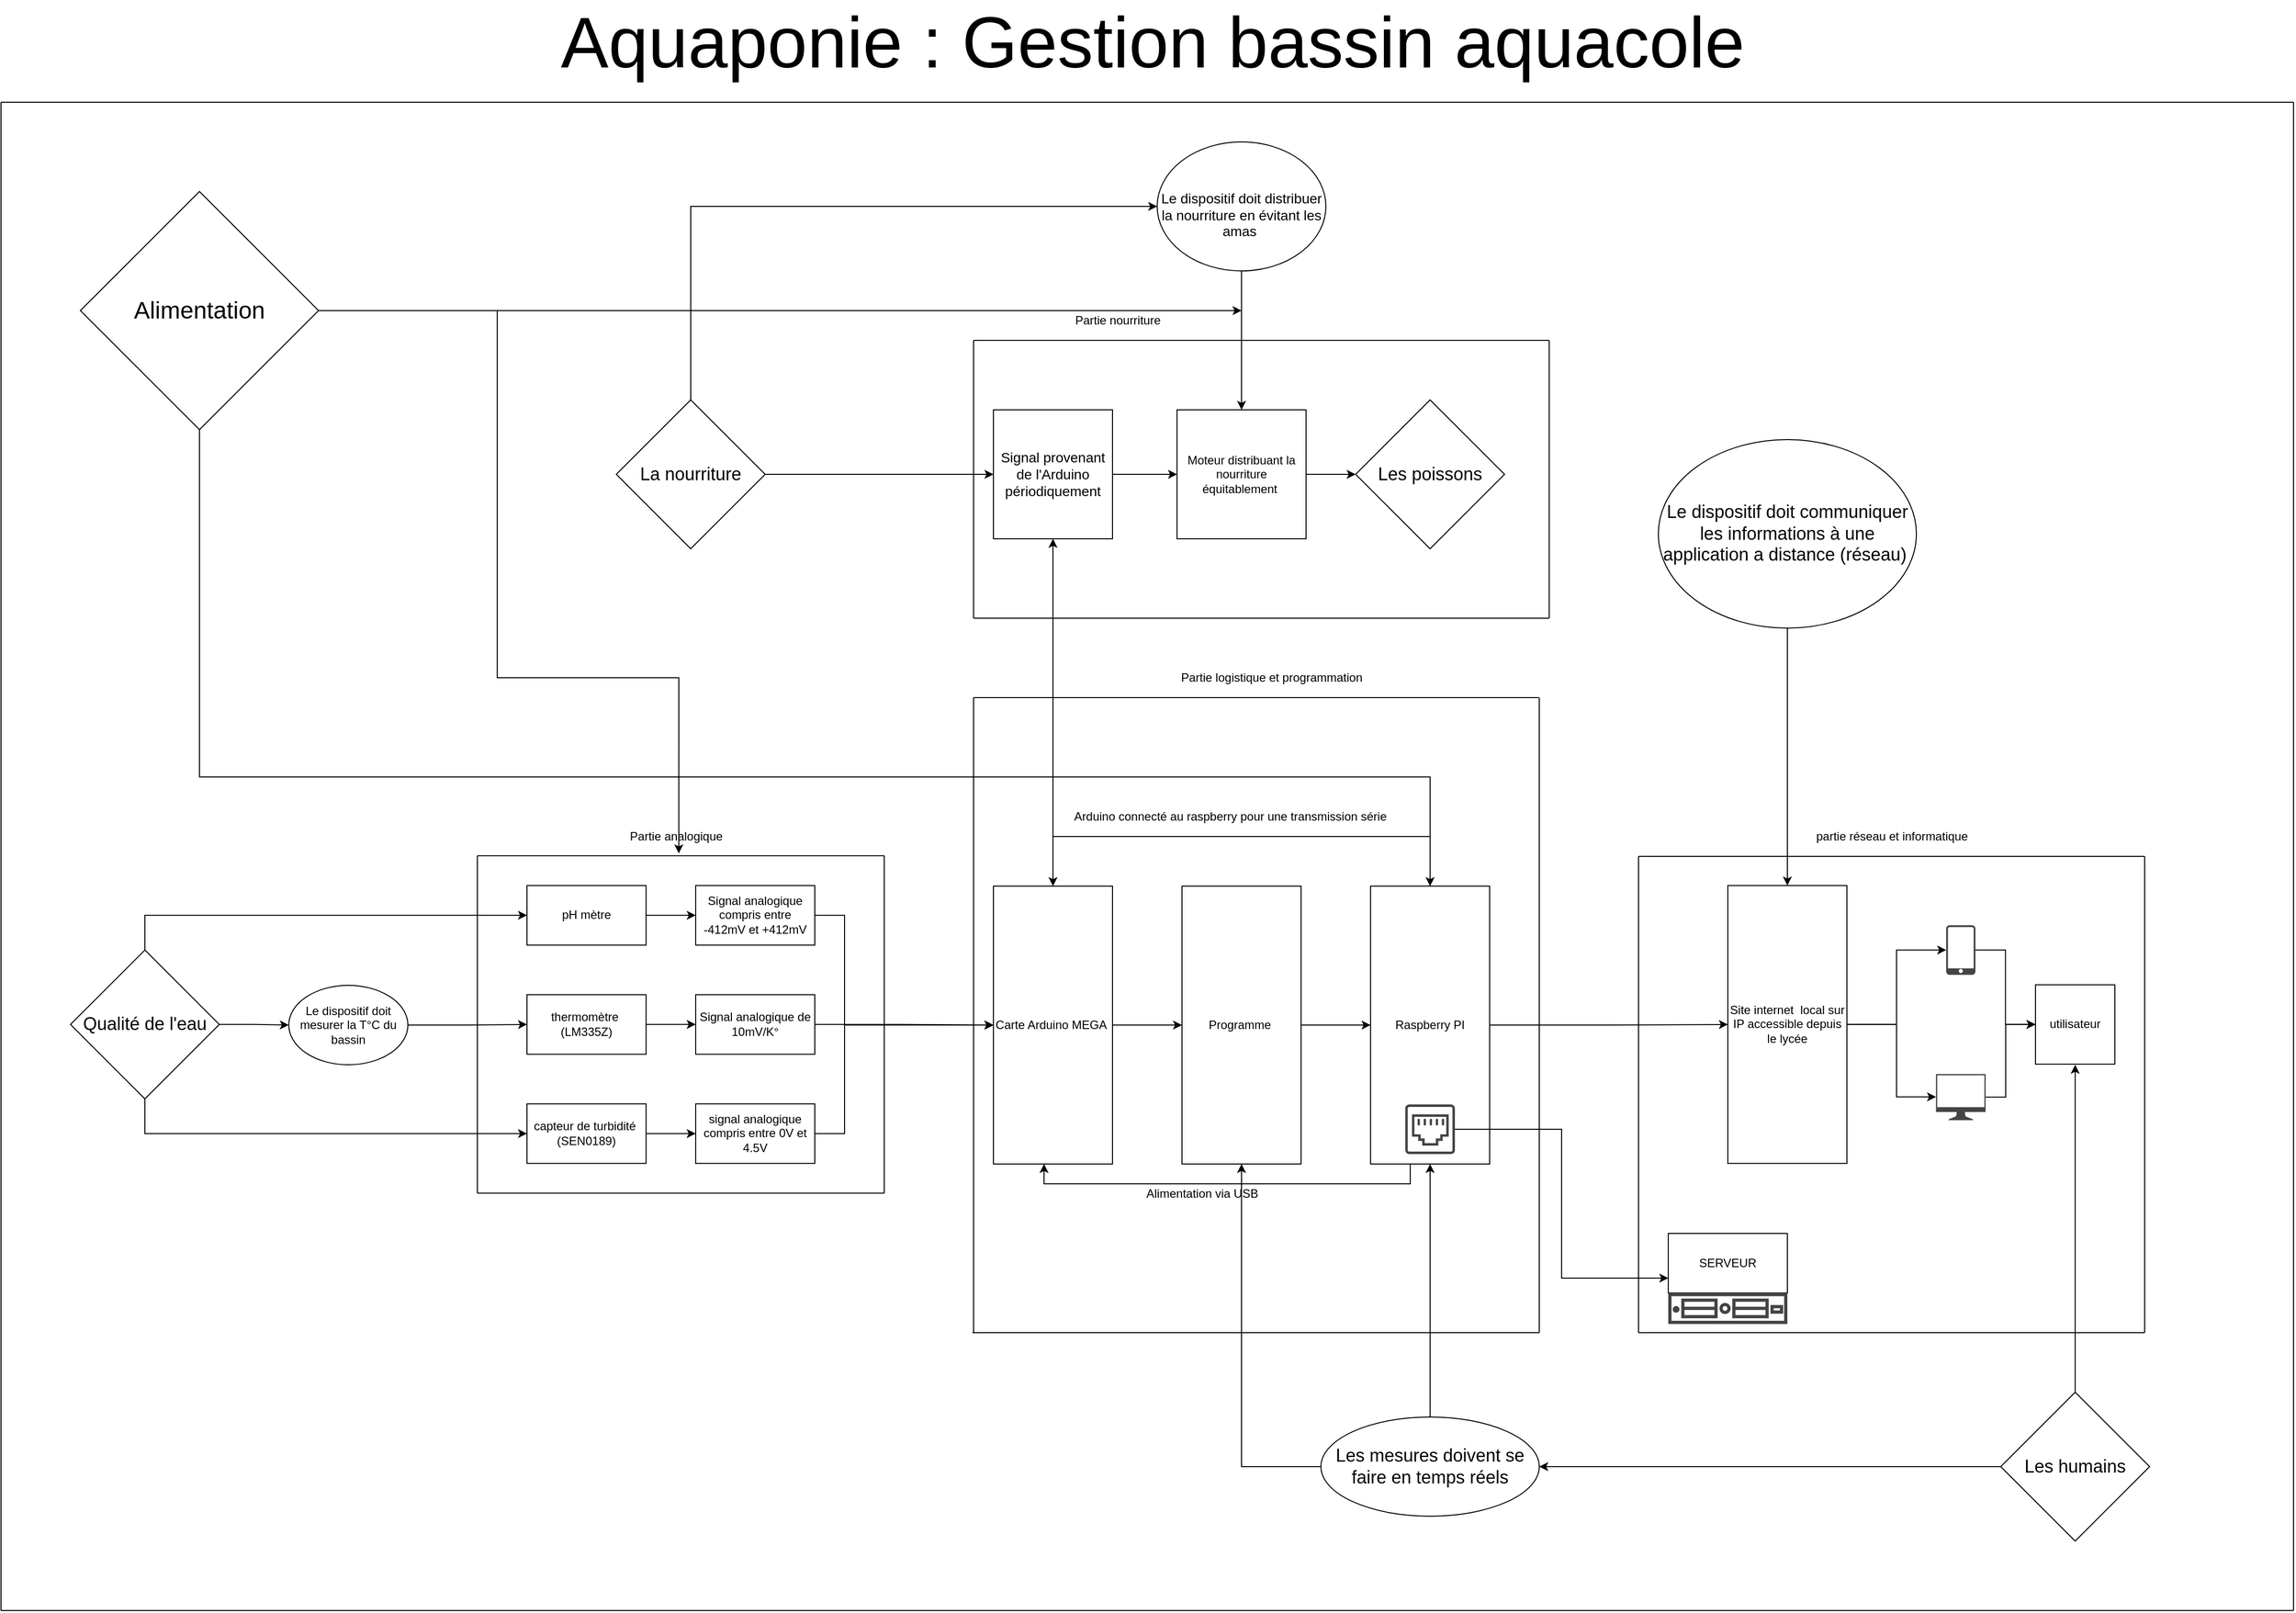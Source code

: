 <mxfile version="14.5.3" type="device"><diagram id="6gU91g-sBsHqZtGSzkuN" name="Page-1"><mxGraphModel dx="4234" dy="3629" grid="1" gridSize="10" guides="1" tooltips="1" connect="1" arrows="1" fold="1" page="1" pageScale="1" pageWidth="827" pageHeight="1169" math="0" shadow="0"><root><mxCell id="0"/><mxCell id="1" parent="0"/><mxCell id="SRXXxrRNTLrtgu_N2vmv-4" style="edgeStyle=orthogonalEdgeStyle;rounded=0;orthogonalLoop=1;jettySize=auto;html=1;exitX=1;exitY=0.5;exitDx=0;exitDy=0;entryX=0;entryY=0.5;entryDx=0;entryDy=0;" parent="1" source="SRXXxrRNTLrtgu_N2vmv-1" target="SRXXxrRNTLrtgu_N2vmv-2" edge="1"><mxGeometry relative="1" as="geometry"/></mxCell><mxCell id="SRXXxrRNTLrtgu_N2vmv-1" value="pH mètre" style="rounded=0;whiteSpace=wrap;html=1;" parent="1" vertex="1"><mxGeometry x="10" y="229.41" width="120" height="60" as="geometry"/></mxCell><mxCell id="h7uD7inbMgzZe_mGjjhp-9" style="edgeStyle=orthogonalEdgeStyle;rounded=0;orthogonalLoop=1;jettySize=auto;html=1;exitX=1;exitY=0.5;exitDx=0;exitDy=0;entryX=0;entryY=0.5;entryDx=0;entryDy=0;" edge="1" parent="1" source="SRXXxrRNTLrtgu_N2vmv-2" target="h7uD7inbMgzZe_mGjjhp-7"><mxGeometry relative="1" as="geometry"><Array as="points"><mxPoint x="330" y="259"/><mxPoint x="330" y="370"/></Array></mxGeometry></mxCell><mxCell id="SRXXxrRNTLrtgu_N2vmv-2" value="Signal analogique compris entre -412mV et +412mV" style="rounded=0;whiteSpace=wrap;html=1;" parent="1" vertex="1"><mxGeometry x="180" y="229.41" width="120" height="60" as="geometry"/></mxCell><mxCell id="h7uD7inbMgzZe_mGjjhp-5" style="edgeStyle=orthogonalEdgeStyle;rounded=0;orthogonalLoop=1;jettySize=auto;html=1;exitX=1;exitY=0.5;exitDx=0;exitDy=0;entryX=0;entryY=0.5;entryDx=0;entryDy=0;" edge="1" parent="1" source="h7uD7inbMgzZe_mGjjhp-1" target="h7uD7inbMgzZe_mGjjhp-2"><mxGeometry relative="1" as="geometry"/></mxCell><mxCell id="h7uD7inbMgzZe_mGjjhp-1" value="thermomètre&amp;nbsp;&lt;br&gt;(LM335Z)" style="rounded=0;whiteSpace=wrap;html=1;" vertex="1" parent="1"><mxGeometry x="10" y="339.41" width="120" height="60" as="geometry"/></mxCell><mxCell id="h7uD7inbMgzZe_mGjjhp-8" style="edgeStyle=orthogonalEdgeStyle;rounded=0;orthogonalLoop=1;jettySize=auto;html=1;exitX=1;exitY=0.5;exitDx=0;exitDy=0;entryX=0;entryY=0.5;entryDx=0;entryDy=0;" edge="1" parent="1" source="h7uD7inbMgzZe_mGjjhp-2" target="h7uD7inbMgzZe_mGjjhp-7"><mxGeometry relative="1" as="geometry"/></mxCell><mxCell id="h7uD7inbMgzZe_mGjjhp-2" value="Signal analogique de 10mV/K°" style="rounded=0;whiteSpace=wrap;html=1;" vertex="1" parent="1"><mxGeometry x="180" y="339.41" width="120" height="60" as="geometry"/></mxCell><mxCell id="h7uD7inbMgzZe_mGjjhp-6" style="edgeStyle=orthogonalEdgeStyle;rounded=0;orthogonalLoop=1;jettySize=auto;html=1;exitX=1;exitY=0.5;exitDx=0;exitDy=0;entryX=0;entryY=0.5;entryDx=0;entryDy=0;" edge="1" parent="1" source="h7uD7inbMgzZe_mGjjhp-3" target="h7uD7inbMgzZe_mGjjhp-4"><mxGeometry relative="1" as="geometry"/></mxCell><mxCell id="h7uD7inbMgzZe_mGjjhp-3" value="capteur de turbidité&amp;nbsp;&lt;br&gt;(SEN0189)" style="rounded=0;whiteSpace=wrap;html=1;" vertex="1" parent="1"><mxGeometry x="10" y="449.41" width="120" height="60" as="geometry"/></mxCell><mxCell id="h7uD7inbMgzZe_mGjjhp-10" style="edgeStyle=orthogonalEdgeStyle;rounded=0;orthogonalLoop=1;jettySize=auto;html=1;exitX=1;exitY=0.5;exitDx=0;exitDy=0;entryX=0;entryY=0.5;entryDx=0;entryDy=0;" edge="1" parent="1" source="h7uD7inbMgzZe_mGjjhp-4" target="h7uD7inbMgzZe_mGjjhp-7"><mxGeometry relative="1" as="geometry"><Array as="points"><mxPoint x="330" y="479"/><mxPoint x="330" y="370"/></Array></mxGeometry></mxCell><mxCell id="h7uD7inbMgzZe_mGjjhp-4" value="signal analogique compris entre 0V et 4.5V" style="rounded=0;whiteSpace=wrap;html=1;" vertex="1" parent="1"><mxGeometry x="180" y="449.41" width="120" height="60" as="geometry"/></mxCell><mxCell id="h7uD7inbMgzZe_mGjjhp-12" style="edgeStyle=orthogonalEdgeStyle;rounded=0;orthogonalLoop=1;jettySize=auto;html=1;exitX=1;exitY=0.5;exitDx=0;exitDy=0;entryX=0;entryY=0.5;entryDx=0;entryDy=0;" edge="1" parent="1" source="h7uD7inbMgzZe_mGjjhp-7" target="h7uD7inbMgzZe_mGjjhp-11"><mxGeometry relative="1" as="geometry"/></mxCell><mxCell id="h7uD7inbMgzZe_mGjjhp-68" style="edgeStyle=orthogonalEdgeStyle;rounded=0;orthogonalLoop=1;jettySize=auto;html=1;exitX=0.5;exitY=0;exitDx=0;exitDy=0;entryX=0.5;entryY=1;entryDx=0;entryDy=0;" edge="1" parent="1" source="h7uD7inbMgzZe_mGjjhp-7" target="h7uD7inbMgzZe_mGjjhp-67"><mxGeometry relative="1" as="geometry"/></mxCell><mxCell id="h7uD7inbMgzZe_mGjjhp-7" value="Carte Arduino MEGA&amp;nbsp;" style="rounded=0;whiteSpace=wrap;html=1;" vertex="1" parent="1"><mxGeometry x="480" y="230" width="120" height="280" as="geometry"/></mxCell><mxCell id="h7uD7inbMgzZe_mGjjhp-14" style="edgeStyle=orthogonalEdgeStyle;rounded=0;orthogonalLoop=1;jettySize=auto;html=1;exitX=1;exitY=0.5;exitDx=0;exitDy=0;entryX=0;entryY=0.5;entryDx=0;entryDy=0;" edge="1" parent="1" source="h7uD7inbMgzZe_mGjjhp-11" target="h7uD7inbMgzZe_mGjjhp-13"><mxGeometry relative="1" as="geometry"/></mxCell><mxCell id="h7uD7inbMgzZe_mGjjhp-11" value="Programme&amp;nbsp;" style="rounded=0;whiteSpace=wrap;html=1;" vertex="1" parent="1"><mxGeometry x="670" y="230" width="120" height="280" as="geometry"/></mxCell><mxCell id="h7uD7inbMgzZe_mGjjhp-15" style="edgeStyle=orthogonalEdgeStyle;rounded=0;orthogonalLoop=1;jettySize=auto;html=1;exitX=0.5;exitY=0;exitDx=0;exitDy=0;entryX=0.5;entryY=0;entryDx=0;entryDy=0;" edge="1" parent="1" source="h7uD7inbMgzZe_mGjjhp-13" target="h7uD7inbMgzZe_mGjjhp-7"><mxGeometry relative="1" as="geometry"><Array as="points"><mxPoint x="920" y="180"/><mxPoint x="540" y="180"/></Array></mxGeometry></mxCell><mxCell id="h7uD7inbMgzZe_mGjjhp-26" style="edgeStyle=orthogonalEdgeStyle;rounded=0;orthogonalLoop=1;jettySize=auto;html=1;exitX=0;exitY=1;exitDx=0;exitDy=0;entryX=0.425;entryY=1;entryDx=0;entryDy=0;entryPerimeter=0;" edge="1" parent="1" source="h7uD7inbMgzZe_mGjjhp-13" target="h7uD7inbMgzZe_mGjjhp-7"><mxGeometry relative="1" as="geometry"><Array as="points"><mxPoint x="900" y="510"/><mxPoint x="900" y="530"/><mxPoint x="531" y="530"/></Array></mxGeometry></mxCell><mxCell id="h7uD7inbMgzZe_mGjjhp-29" style="edgeStyle=orthogonalEdgeStyle;rounded=0;orthogonalLoop=1;jettySize=auto;html=1;exitX=1;exitY=0.5;exitDx=0;exitDy=0;entryX=0;entryY=0.5;entryDx=0;entryDy=0;" edge="1" parent="1" source="h7uD7inbMgzZe_mGjjhp-13" target="h7uD7inbMgzZe_mGjjhp-28"><mxGeometry relative="1" as="geometry"/></mxCell><mxCell id="h7uD7inbMgzZe_mGjjhp-13" value="Raspberry PI" style="rounded=0;whiteSpace=wrap;html=1;" vertex="1" parent="1"><mxGeometry x="860" y="230" width="120" height="280" as="geometry"/></mxCell><mxCell id="h7uD7inbMgzZe_mGjjhp-16" value="Arduino connecté au raspberry pour une transmission série&amp;nbsp;" style="text;html=1;align=center;verticalAlign=middle;resizable=0;points=[];autosize=1;" vertex="1" parent="1"><mxGeometry x="555" y="150" width="330" height="20" as="geometry"/></mxCell><mxCell id="h7uD7inbMgzZe_mGjjhp-18" value="" style="endArrow=none;html=1;" edge="1" parent="1"><mxGeometry width="50" height="50" relative="1" as="geometry"><mxPoint x="-40" y="199.41" as="sourcePoint"/><mxPoint x="370" y="199.41" as="targetPoint"/></mxGeometry></mxCell><mxCell id="h7uD7inbMgzZe_mGjjhp-19" value="" style="endArrow=none;html=1;" edge="1" parent="1"><mxGeometry width="50" height="50" relative="1" as="geometry"><mxPoint x="370" y="199.41" as="sourcePoint"/><mxPoint x="370" y="539.41" as="targetPoint"/></mxGeometry></mxCell><mxCell id="h7uD7inbMgzZe_mGjjhp-20" value="" style="endArrow=none;html=1;" edge="1" parent="1"><mxGeometry width="50" height="50" relative="1" as="geometry"><mxPoint x="-40" y="199.41" as="sourcePoint"/><mxPoint x="-40" y="539.41" as="targetPoint"/></mxGeometry></mxCell><mxCell id="h7uD7inbMgzZe_mGjjhp-21" value="" style="endArrow=none;html=1;" edge="1" parent="1"><mxGeometry width="50" height="50" relative="1" as="geometry"><mxPoint x="-40" y="539.41" as="sourcePoint"/><mxPoint x="370" y="539.41" as="targetPoint"/></mxGeometry></mxCell><mxCell id="h7uD7inbMgzZe_mGjjhp-22" value="SERVEUR&lt;br&gt;" style="rounded=0;whiteSpace=wrap;html=1;" vertex="1" parent="1"><mxGeometry x="1160" y="580" width="120" height="60" as="geometry"/></mxCell><mxCell id="h7uD7inbMgzZe_mGjjhp-23" value="" style="pointerEvents=1;shadow=0;dashed=0;html=1;strokeColor=none;fillColor=#434445;aspect=fixed;labelPosition=center;verticalLabelPosition=bottom;verticalAlign=top;align=center;outlineConnect=0;shape=mxgraph.vvd.server;" vertex="1" parent="1"><mxGeometry x="1160" y="640" width="120" height="31.2" as="geometry"/></mxCell><mxCell id="h7uD7inbMgzZe_mGjjhp-44" style="edgeStyle=orthogonalEdgeStyle;rounded=0;orthogonalLoop=1;jettySize=auto;html=1;entryX=0;entryY=0.75;entryDx=0;entryDy=0;" edge="1" parent="1" source="h7uD7inbMgzZe_mGjjhp-25" target="h7uD7inbMgzZe_mGjjhp-22"><mxGeometry relative="1" as="geometry"/></mxCell><mxCell id="h7uD7inbMgzZe_mGjjhp-25" value="" style="pointerEvents=1;shadow=0;dashed=0;html=1;strokeColor=none;fillColor=#434445;aspect=fixed;labelPosition=center;verticalLabelPosition=bottom;verticalAlign=top;align=center;outlineConnect=0;shape=mxgraph.vvd.ethernet_port;" vertex="1" parent="1"><mxGeometry x="895" y="450" width="50" height="50" as="geometry"/></mxCell><mxCell id="h7uD7inbMgzZe_mGjjhp-27" value="Alimentation via USB" style="text;html=1;align=center;verticalAlign=middle;resizable=0;points=[];autosize=1;" vertex="1" parent="1"><mxGeometry x="625" y="530" width="130" height="20" as="geometry"/></mxCell><mxCell id="h7uD7inbMgzZe_mGjjhp-32" style="edgeStyle=orthogonalEdgeStyle;rounded=0;orthogonalLoop=1;jettySize=auto;html=1;exitX=1;exitY=0.5;exitDx=0;exitDy=0;" edge="1" parent="1" source="h7uD7inbMgzZe_mGjjhp-28" target="h7uD7inbMgzZe_mGjjhp-30"><mxGeometry relative="1" as="geometry"/></mxCell><mxCell id="h7uD7inbMgzZe_mGjjhp-33" style="edgeStyle=orthogonalEdgeStyle;rounded=0;orthogonalLoop=1;jettySize=auto;html=1;exitX=1;exitY=0.5;exitDx=0;exitDy=0;" edge="1" parent="1" source="h7uD7inbMgzZe_mGjjhp-28" target="h7uD7inbMgzZe_mGjjhp-31"><mxGeometry relative="1" as="geometry"><Array as="points"><mxPoint x="1390" y="369.41"/><mxPoint x="1390" y="442.41"/></Array></mxGeometry></mxCell><mxCell id="h7uD7inbMgzZe_mGjjhp-28" value="Site internet&amp;nbsp; local sur IP accessible depuis le lycée" style="rounded=0;whiteSpace=wrap;html=1;" vertex="1" parent="1"><mxGeometry x="1220" y="229.41" width="120" height="280" as="geometry"/></mxCell><mxCell id="h7uD7inbMgzZe_mGjjhp-36" style="edgeStyle=orthogonalEdgeStyle;rounded=0;orthogonalLoop=1;jettySize=auto;html=1;entryX=0;entryY=0.5;entryDx=0;entryDy=0;" edge="1" parent="1" source="h7uD7inbMgzZe_mGjjhp-30" target="h7uD7inbMgzZe_mGjjhp-34"><mxGeometry relative="1" as="geometry"/></mxCell><mxCell id="h7uD7inbMgzZe_mGjjhp-30" value="" style="pointerEvents=1;shadow=0;dashed=0;html=1;strokeColor=none;fillColor=#434445;aspect=fixed;labelPosition=center;verticalLabelPosition=bottom;verticalAlign=top;align=center;outlineConnect=0;shape=mxgraph.vvd.phone;" vertex="1" parent="1"><mxGeometry x="1440" y="269.41" width="29.5" height="50" as="geometry"/></mxCell><mxCell id="h7uD7inbMgzZe_mGjjhp-35" style="edgeStyle=orthogonalEdgeStyle;rounded=0;orthogonalLoop=1;jettySize=auto;html=1;entryX=0;entryY=0.5;entryDx=0;entryDy=0;" edge="1" parent="1" source="h7uD7inbMgzZe_mGjjhp-31" target="h7uD7inbMgzZe_mGjjhp-34"><mxGeometry relative="1" as="geometry"><Array as="points"><mxPoint x="1500" y="442.41"/><mxPoint x="1500" y="369.41"/></Array></mxGeometry></mxCell><mxCell id="h7uD7inbMgzZe_mGjjhp-31" value="" style="pointerEvents=1;shadow=0;dashed=0;html=1;strokeColor=none;fillColor=#434445;aspect=fixed;labelPosition=center;verticalLabelPosition=bottom;verticalAlign=top;align=center;outlineConnect=0;shape=mxgraph.vvd.monitor;" vertex="1" parent="1"><mxGeometry x="1429.75" y="419.41" width="50" height="46.5" as="geometry"/></mxCell><mxCell id="h7uD7inbMgzZe_mGjjhp-34" value="utilisateur" style="rounded=0;whiteSpace=wrap;html=1;" vertex="1" parent="1"><mxGeometry x="1530" y="329.41" width="80" height="80" as="geometry"/></mxCell><mxCell id="h7uD7inbMgzZe_mGjjhp-37" value="" style="endArrow=none;html=1;" edge="1" parent="1"><mxGeometry width="50" height="50" relative="1" as="geometry"><mxPoint x="460" y="680" as="sourcePoint"/><mxPoint x="460" y="40" as="targetPoint"/></mxGeometry></mxCell><mxCell id="h7uD7inbMgzZe_mGjjhp-38" value="" style="endArrow=none;html=1;" edge="1" parent="1"><mxGeometry width="50" height="50" relative="1" as="geometry"><mxPoint x="460" y="40" as="sourcePoint"/><mxPoint x="1029.412" y="40" as="targetPoint"/></mxGeometry></mxCell><mxCell id="h7uD7inbMgzZe_mGjjhp-39" value="" style="endArrow=none;html=1;" edge="1" parent="1"><mxGeometry width="50" height="50" relative="1" as="geometry"><mxPoint x="458.824" y="680" as="sourcePoint"/><mxPoint x="1030" y="680" as="targetPoint"/></mxGeometry></mxCell><mxCell id="h7uD7inbMgzZe_mGjjhp-40" value="" style="endArrow=none;html=1;" edge="1" parent="1"><mxGeometry width="50" height="50" relative="1" as="geometry"><mxPoint x="1030" y="680" as="sourcePoint"/><mxPoint x="1030" y="40" as="targetPoint"/></mxGeometry></mxCell><mxCell id="h7uD7inbMgzZe_mGjjhp-41" value="Partie logistique et programmation" style="text;html=1;align=center;verticalAlign=middle;resizable=0;points=[];autosize=1;" vertex="1" parent="1"><mxGeometry x="660" y="10" width="200" height="20" as="geometry"/></mxCell><mxCell id="h7uD7inbMgzZe_mGjjhp-45" value="" style="endArrow=none;html=1;" edge="1" parent="1"><mxGeometry width="50" height="50" relative="1" as="geometry"><mxPoint x="1130" y="680" as="sourcePoint"/><mxPoint x="1130" y="200" as="targetPoint"/></mxGeometry></mxCell><mxCell id="h7uD7inbMgzZe_mGjjhp-46" value="" style="endArrow=none;html=1;" edge="1" parent="1"><mxGeometry width="50" height="50" relative="1" as="geometry"><mxPoint x="1130" y="200" as="sourcePoint"/><mxPoint x="1640" y="200" as="targetPoint"/></mxGeometry></mxCell><mxCell id="h7uD7inbMgzZe_mGjjhp-47" value="" style="endArrow=none;html=1;" edge="1" parent="1"><mxGeometry width="50" height="50" relative="1" as="geometry"><mxPoint x="1130" y="680" as="sourcePoint"/><mxPoint x="1640" y="680" as="targetPoint"/></mxGeometry></mxCell><mxCell id="h7uD7inbMgzZe_mGjjhp-48" value="" style="endArrow=none;html=1;" edge="1" parent="1"><mxGeometry width="50" height="50" relative="1" as="geometry"><mxPoint x="1640" y="680" as="sourcePoint"/><mxPoint x="1640" y="200" as="targetPoint"/></mxGeometry></mxCell><mxCell id="h7uD7inbMgzZe_mGjjhp-49" value="partie réseau et informatique" style="text;html=1;align=center;verticalAlign=middle;resizable=0;points=[];autosize=1;" vertex="1" parent="1"><mxGeometry x="1299.5" y="170" width="170" height="20" as="geometry"/></mxCell><mxCell id="h7uD7inbMgzZe_mGjjhp-50" value="Partie analogique" style="text;html=1;align=center;verticalAlign=middle;resizable=0;points=[];autosize=1;" vertex="1" parent="1"><mxGeometry x="105" y="170" width="110" height="20" as="geometry"/></mxCell><mxCell id="h7uD7inbMgzZe_mGjjhp-53" style="edgeStyle=orthogonalEdgeStyle;rounded=0;orthogonalLoop=1;jettySize=auto;html=1;entryX=0;entryY=0.5;entryDx=0;entryDy=0;" edge="1" parent="1" source="h7uD7inbMgzZe_mGjjhp-52" target="h7uD7inbMgzZe_mGjjhp-1"><mxGeometry relative="1" as="geometry"/></mxCell><mxCell id="h7uD7inbMgzZe_mGjjhp-52" value="Le dispositif doit mesurer la T°C du bassin&lt;br&gt;" style="ellipse;whiteSpace=wrap;html=1;" vertex="1" parent="1"><mxGeometry x="-230" y="330" width="120" height="80" as="geometry"/></mxCell><mxCell id="h7uD7inbMgzZe_mGjjhp-56" style="edgeStyle=orthogonalEdgeStyle;rounded=0;orthogonalLoop=1;jettySize=auto;html=1;entryX=0;entryY=0.5;entryDx=0;entryDy=0;" edge="1" parent="1" source="h7uD7inbMgzZe_mGjjhp-55" target="SRXXxrRNTLrtgu_N2vmv-1"><mxGeometry relative="1" as="geometry"><Array as="points"><mxPoint x="-375" y="259"/></Array></mxGeometry></mxCell><mxCell id="h7uD7inbMgzZe_mGjjhp-57" style="edgeStyle=orthogonalEdgeStyle;rounded=0;orthogonalLoop=1;jettySize=auto;html=1;exitX=1;exitY=0.5;exitDx=0;exitDy=0;entryX=0;entryY=0.5;entryDx=0;entryDy=0;" edge="1" parent="1" source="h7uD7inbMgzZe_mGjjhp-55" target="h7uD7inbMgzZe_mGjjhp-52"><mxGeometry relative="1" as="geometry"/></mxCell><mxCell id="h7uD7inbMgzZe_mGjjhp-58" style="edgeStyle=orthogonalEdgeStyle;rounded=0;orthogonalLoop=1;jettySize=auto;html=1;exitX=0.5;exitY=1;exitDx=0;exitDy=0;entryX=0;entryY=0.5;entryDx=0;entryDy=0;" edge="1" parent="1" source="h7uD7inbMgzZe_mGjjhp-55" target="h7uD7inbMgzZe_mGjjhp-3"><mxGeometry relative="1" as="geometry"/></mxCell><mxCell id="h7uD7inbMgzZe_mGjjhp-55" value="&lt;font style=&quot;font-size: 18px&quot;&gt;Qualité de l'eau&lt;/font&gt;" style="rhombus;whiteSpace=wrap;html=1;" vertex="1" parent="1"><mxGeometry x="-450" y="294.41" width="150" height="150" as="geometry"/></mxCell><mxCell id="h7uD7inbMgzZe_mGjjhp-60" style="edgeStyle=orthogonalEdgeStyle;rounded=0;orthogonalLoop=1;jettySize=auto;html=1;" edge="1" parent="1" source="h7uD7inbMgzZe_mGjjhp-59"><mxGeometry relative="1" as="geometry"><mxPoint x="1570" y="410" as="targetPoint"/></mxGeometry></mxCell><mxCell id="h7uD7inbMgzZe_mGjjhp-64" style="edgeStyle=orthogonalEdgeStyle;rounded=0;orthogonalLoop=1;jettySize=auto;html=1;entryX=1;entryY=0.5;entryDx=0;entryDy=0;" edge="1" parent="1" source="h7uD7inbMgzZe_mGjjhp-59" target="h7uD7inbMgzZe_mGjjhp-61"><mxGeometry relative="1" as="geometry"/></mxCell><mxCell id="h7uD7inbMgzZe_mGjjhp-59" value="&lt;font style=&quot;font-size: 18px&quot;&gt;Les humains&lt;/font&gt;" style="rhombus;whiteSpace=wrap;html=1;" vertex="1" parent="1"><mxGeometry x="1495" y="740" width="150" height="150" as="geometry"/></mxCell><mxCell id="h7uD7inbMgzZe_mGjjhp-62" style="edgeStyle=orthogonalEdgeStyle;rounded=0;orthogonalLoop=1;jettySize=auto;html=1;entryX=0.5;entryY=1;entryDx=0;entryDy=0;" edge="1" parent="1" source="h7uD7inbMgzZe_mGjjhp-61" target="h7uD7inbMgzZe_mGjjhp-13"><mxGeometry relative="1" as="geometry"/></mxCell><mxCell id="h7uD7inbMgzZe_mGjjhp-63" style="edgeStyle=orthogonalEdgeStyle;rounded=0;orthogonalLoop=1;jettySize=auto;html=1;entryX=0.5;entryY=1;entryDx=0;entryDy=0;" edge="1" parent="1" source="h7uD7inbMgzZe_mGjjhp-61" target="h7uD7inbMgzZe_mGjjhp-11"><mxGeometry relative="1" as="geometry"/></mxCell><mxCell id="h7uD7inbMgzZe_mGjjhp-61" value="&lt;font style=&quot;font-size: 18px&quot;&gt;Les mesures doivent se faire en temps réels&lt;/font&gt;" style="ellipse;whiteSpace=wrap;html=1;" vertex="1" parent="1"><mxGeometry x="810" y="765" width="220" height="100" as="geometry"/></mxCell><mxCell id="h7uD7inbMgzZe_mGjjhp-66" style="edgeStyle=orthogonalEdgeStyle;rounded=0;orthogonalLoop=1;jettySize=auto;html=1;entryX=0.5;entryY=0;entryDx=0;entryDy=0;" edge="1" parent="1" source="h7uD7inbMgzZe_mGjjhp-65" target="h7uD7inbMgzZe_mGjjhp-28"><mxGeometry relative="1" as="geometry"/></mxCell><mxCell id="h7uD7inbMgzZe_mGjjhp-65" value="&lt;font style=&quot;font-size: 18px&quot;&gt;Le dispositif doit communiquer les informations à une application a distance (réseau)&amp;nbsp;&lt;/font&gt;" style="ellipse;whiteSpace=wrap;html=1;" vertex="1" parent="1"><mxGeometry x="1150" y="-220" width="260" height="190" as="geometry"/></mxCell><mxCell id="h7uD7inbMgzZe_mGjjhp-73" style="edgeStyle=orthogonalEdgeStyle;rounded=0;orthogonalLoop=1;jettySize=auto;html=1;entryX=0;entryY=0.5;entryDx=0;entryDy=0;" edge="1" parent="1" source="h7uD7inbMgzZe_mGjjhp-67" target="h7uD7inbMgzZe_mGjjhp-72"><mxGeometry relative="1" as="geometry"/></mxCell><mxCell id="h7uD7inbMgzZe_mGjjhp-67" value="&lt;font style=&quot;font-size: 14px&quot;&gt;Signal provenant de l'Arduino périodiquement&lt;/font&gt;" style="rounded=0;whiteSpace=wrap;html=1;" vertex="1" parent="1"><mxGeometry x="480" y="-250" width="120" height="130" as="geometry"/></mxCell><mxCell id="h7uD7inbMgzZe_mGjjhp-69" value="" style="endArrow=none;html=1;" edge="1" parent="1"><mxGeometry width="50" height="50" relative="1" as="geometry"><mxPoint x="460" y="-40" as="sourcePoint"/><mxPoint x="460" y="-320" as="targetPoint"/></mxGeometry></mxCell><mxCell id="h7uD7inbMgzZe_mGjjhp-71" style="edgeStyle=orthogonalEdgeStyle;rounded=0;orthogonalLoop=1;jettySize=auto;html=1;exitX=1;exitY=0.5;exitDx=0;exitDy=0;entryX=0;entryY=0.5;entryDx=0;entryDy=0;" edge="1" parent="1" source="h7uD7inbMgzZe_mGjjhp-70" target="h7uD7inbMgzZe_mGjjhp-67"><mxGeometry relative="1" as="geometry"/></mxCell><mxCell id="h7uD7inbMgzZe_mGjjhp-78" style="edgeStyle=orthogonalEdgeStyle;rounded=0;orthogonalLoop=1;jettySize=auto;html=1;entryX=0;entryY=0.5;entryDx=0;entryDy=0;" edge="1" parent="1" source="h7uD7inbMgzZe_mGjjhp-70" target="h7uD7inbMgzZe_mGjjhp-76"><mxGeometry relative="1" as="geometry"><Array as="points"><mxPoint x="175" y="-455"/></Array></mxGeometry></mxCell><mxCell id="h7uD7inbMgzZe_mGjjhp-70" value="&lt;font style=&quot;font-size: 18px&quot;&gt;La nourriture&lt;/font&gt;" style="rhombus;whiteSpace=wrap;html=1;" vertex="1" parent="1"><mxGeometry x="100" y="-260" width="150" height="150" as="geometry"/></mxCell><mxCell id="h7uD7inbMgzZe_mGjjhp-80" style="edgeStyle=orthogonalEdgeStyle;rounded=0;orthogonalLoop=1;jettySize=auto;html=1;entryX=0;entryY=0.5;entryDx=0;entryDy=0;" edge="1" parent="1" source="h7uD7inbMgzZe_mGjjhp-72" target="h7uD7inbMgzZe_mGjjhp-79"><mxGeometry relative="1" as="geometry"/></mxCell><mxCell id="h7uD7inbMgzZe_mGjjhp-72" value="Moteur distribuant la nourriture équitablement&amp;nbsp;" style="rounded=0;whiteSpace=wrap;html=1;" vertex="1" parent="1"><mxGeometry x="665" y="-250" width="130" height="130" as="geometry"/></mxCell><mxCell id="h7uD7inbMgzZe_mGjjhp-74" value="" style="endArrow=none;html=1;" edge="1" parent="1"><mxGeometry width="50" height="50" relative="1" as="geometry"><mxPoint x="460" y="-320" as="sourcePoint"/><mxPoint x="1040" y="-320" as="targetPoint"/></mxGeometry></mxCell><mxCell id="h7uD7inbMgzZe_mGjjhp-75" value="" style="endArrow=none;html=1;" edge="1" parent="1"><mxGeometry width="50" height="50" relative="1" as="geometry"><mxPoint x="460" y="-40" as="sourcePoint"/><mxPoint x="1040" y="-40" as="targetPoint"/></mxGeometry></mxCell><mxCell id="h7uD7inbMgzZe_mGjjhp-77" style="edgeStyle=orthogonalEdgeStyle;rounded=0;orthogonalLoop=1;jettySize=auto;html=1;entryX=0.5;entryY=0;entryDx=0;entryDy=0;" edge="1" parent="1" source="h7uD7inbMgzZe_mGjjhp-76" target="h7uD7inbMgzZe_mGjjhp-72"><mxGeometry relative="1" as="geometry"/></mxCell><mxCell id="h7uD7inbMgzZe_mGjjhp-76" value="&lt;font style=&quot;font-size: 14px&quot;&gt;&lt;br&gt;Le dispositif doit distribuer la nourriture en évitant les amas&amp;nbsp;&lt;/font&gt;" style="ellipse;whiteSpace=wrap;html=1;" vertex="1" parent="1"><mxGeometry x="645" y="-520" width="170" height="130" as="geometry"/></mxCell><mxCell id="h7uD7inbMgzZe_mGjjhp-79" value="&lt;font style=&quot;font-size: 18px&quot;&gt;Les poissons&lt;/font&gt;" style="rhombus;whiteSpace=wrap;html=1;" vertex="1" parent="1"><mxGeometry x="845" y="-260" width="150" height="150" as="geometry"/></mxCell><mxCell id="h7uD7inbMgzZe_mGjjhp-81" value="" style="endArrow=none;html=1;" edge="1" parent="1"><mxGeometry width="50" height="50" relative="1" as="geometry"><mxPoint x="1040" y="-40" as="sourcePoint"/><mxPoint x="1040" y="-320" as="targetPoint"/></mxGeometry></mxCell><mxCell id="h7uD7inbMgzZe_mGjjhp-82" value="Partie nourriture" style="text;html=1;align=center;verticalAlign=middle;resizable=0;points=[];autosize=1;" vertex="1" parent="1"><mxGeometry x="555" y="-350" width="100" height="20" as="geometry"/></mxCell><mxCell id="h7uD7inbMgzZe_mGjjhp-83" value="" style="endArrow=none;html=1;" edge="1" parent="1"><mxGeometry width="50" height="50" relative="1" as="geometry"><mxPoint x="-520" y="960" as="sourcePoint"/><mxPoint x="1790" y="960" as="targetPoint"/></mxGeometry></mxCell><mxCell id="h7uD7inbMgzZe_mGjjhp-84" value="" style="endArrow=none;html=1;" edge="1" parent="1"><mxGeometry width="50" height="50" relative="1" as="geometry"><mxPoint x="-520" y="960" as="sourcePoint"/><mxPoint x="-520" y="-560" as="targetPoint"/></mxGeometry></mxCell><mxCell id="h7uD7inbMgzZe_mGjjhp-85" value="" style="endArrow=none;html=1;" edge="1" parent="1"><mxGeometry width="50" height="50" relative="1" as="geometry"><mxPoint x="-520" y="-560" as="sourcePoint"/><mxPoint x="1790" y="-560" as="targetPoint"/></mxGeometry></mxCell><mxCell id="h7uD7inbMgzZe_mGjjhp-86" value="" style="endArrow=none;html=1;" edge="1" parent="1"><mxGeometry width="50" height="50" relative="1" as="geometry"><mxPoint x="1790" y="960" as="sourcePoint"/><mxPoint x="1790" y="-560" as="targetPoint"/></mxGeometry></mxCell><mxCell id="h7uD7inbMgzZe_mGjjhp-87" value="&lt;font style=&quot;font-size: 72px&quot;&gt;Aquaponie : Gestion bassin aquacole&lt;/font&gt;" style="text;html=1;align=center;verticalAlign=middle;resizable=0;points=[];autosize=1;" vertex="1" parent="1"><mxGeometry x="35" y="-640" width="1210" height="40" as="geometry"/></mxCell><mxCell id="h7uD7inbMgzZe_mGjjhp-90" style="edgeStyle=orthogonalEdgeStyle;rounded=0;orthogonalLoop=1;jettySize=auto;html=1;entryX=0.527;entryY=1.35;entryDx=0;entryDy=0;entryPerimeter=0;" edge="1" parent="1" source="h7uD7inbMgzZe_mGjjhp-89" target="h7uD7inbMgzZe_mGjjhp-50"><mxGeometry relative="1" as="geometry"><Array as="points"><mxPoint x="-20" y="-350"/><mxPoint x="-20" y="20"/><mxPoint x="163" y="20"/></Array></mxGeometry></mxCell><mxCell id="h7uD7inbMgzZe_mGjjhp-94" style="edgeStyle=orthogonalEdgeStyle;rounded=0;orthogonalLoop=1;jettySize=auto;html=1;exitX=1;exitY=0.5;exitDx=0;exitDy=0;" edge="1" parent="1" source="h7uD7inbMgzZe_mGjjhp-89"><mxGeometry relative="1" as="geometry"><mxPoint x="730" y="-350" as="targetPoint"/></mxGeometry></mxCell><mxCell id="h7uD7inbMgzZe_mGjjhp-95" style="edgeStyle=orthogonalEdgeStyle;rounded=0;orthogonalLoop=1;jettySize=auto;html=1;entryX=0.5;entryY=0;entryDx=0;entryDy=0;" edge="1" parent="1" source="h7uD7inbMgzZe_mGjjhp-89" target="h7uD7inbMgzZe_mGjjhp-13"><mxGeometry relative="1" as="geometry"><Array as="points"><mxPoint x="-320" y="120"/><mxPoint x="920" y="120"/></Array></mxGeometry></mxCell><mxCell id="h7uD7inbMgzZe_mGjjhp-89" value="&lt;font style=&quot;font-size: 24px&quot;&gt;Alimentation&lt;/font&gt;" style="rhombus;whiteSpace=wrap;html=1;" vertex="1" parent="1"><mxGeometry x="-440" y="-470" width="240" height="240" as="geometry"/></mxCell></root></mxGraphModel></diagram></mxfile>